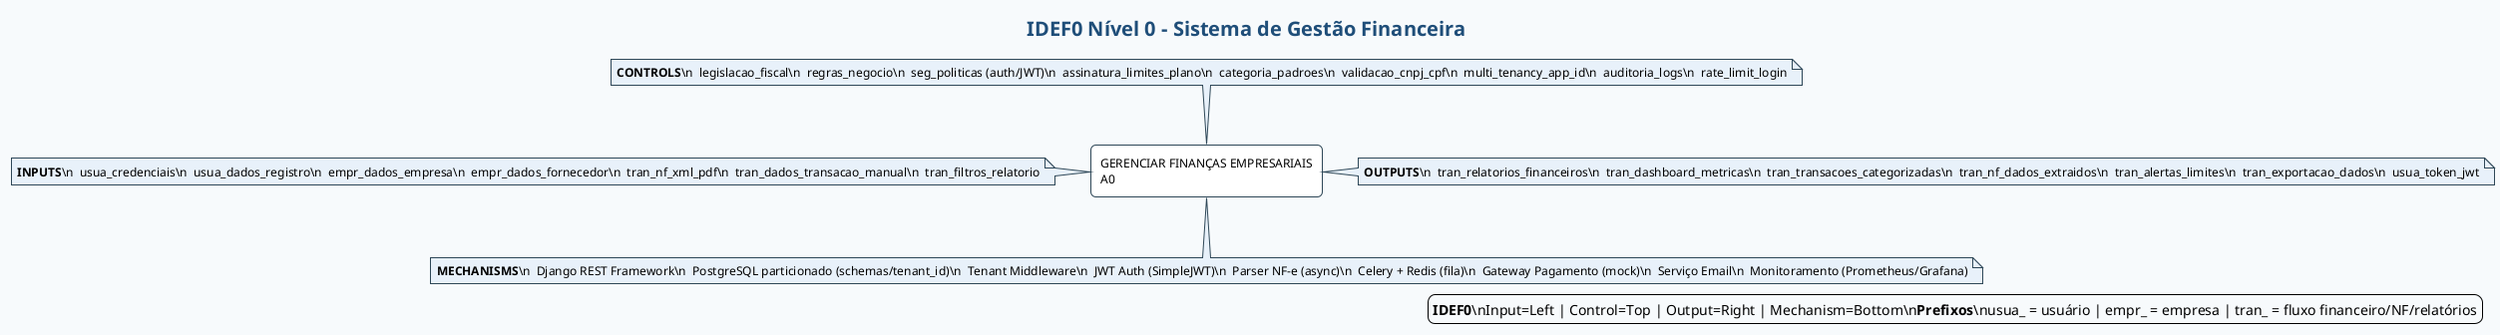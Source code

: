 @startuml
!theme plain
title IDEF0 Nível 0 - Sistema de Gestão Financeira

skinparam linetype ortho
skinparam backgroundColor #F7FAFC
skinparam shadowing false
skinparam defaultFontName "Arial"
skinparam defaultFontSize 12
skinparam ArrowColor #2F4858
skinparam ArrowThickness 1.2
skinparam rectangle {
  BackgroundColor #FFFFFF
  BorderColor #2F4858
  RoundCorner 10
}
skinparam note {
  BackgroundColor #E8F1FA
  BorderColor #2F4858
}
skinparam titleFontSize 20
skinparam titleFontColor #1F4E79

rectangle "GERENCIAR FINANÇAS EMPRESARIAIS\nA0" as A0

/' =============================
  I N P U T S  (Left)
  Nova nomenclatura: usua_* | empr_* | tran_*
'/
note left of A0
  <b>INPUTS</b>\n  usua_credenciais\n  usua_dados_registro\n  empr_dados_empresa\n  empr_dados_fornecedor\n  tran_nf_xml_pdf\n  tran_dados_transacao_manual\n  tran_filtros_relatorio
end note

/' =============================
  C O N T R O L S  (Top)
  Inclui contexto multi-tenancy (app_id)
'/
note top of A0
  <b>CONTROLS</b>\n  legislacao_fiscal\n  regras_negocio\n  seg_politicas (auth/JWT)\n  assinatura_limites_plano\n  categoria_padroes\n  validacao_cnpj_cpf\n  multi_tenancy_app_id\n  auditoria_logs\n  rate_limit_login
end note

/' =============================
  O U T P U T S  (Right)
  Mantém prefixos conforme origem
'/
note right of A0
  <b>OUTPUTS</b>\n  tran_relatorios_financeiros\n  tran_dashboard_metricas\n  tran_transacoes_categorizadas\n  tran_nf_dados_extraidos\n  tran_alertas_limites\n  tran_exportacao_dados\n  usua_token_jwt
end note

/' =============================
  M E C H A N I S M S  (Bottom)
  Infra & Serviços executores
'/
note bottom of A0
  <b>MECHANISMS</b>\n  Django REST Framework\n  PostgreSQL particionado (schemas/tenant_id)\n  Tenant Middleware\n  JWT Auth (SimpleJWT)\n  Parser NF-e (async)\n  Celery + Redis (fila)\n  Gateway Pagamento (mock)\n  Serviço Email\n  Monitoramento (Prometheus/Grafana)
end note

legend right
<b>IDEF0</b>\nInput=Left | Control=Top | Output=Right | Mechanism=Bottom\n<b>Prefixos</b>\nusua_ = usuário | empr_ = empresa | tran_ = fluxo financeiro/NF/relatórios
endlegend

@enduml